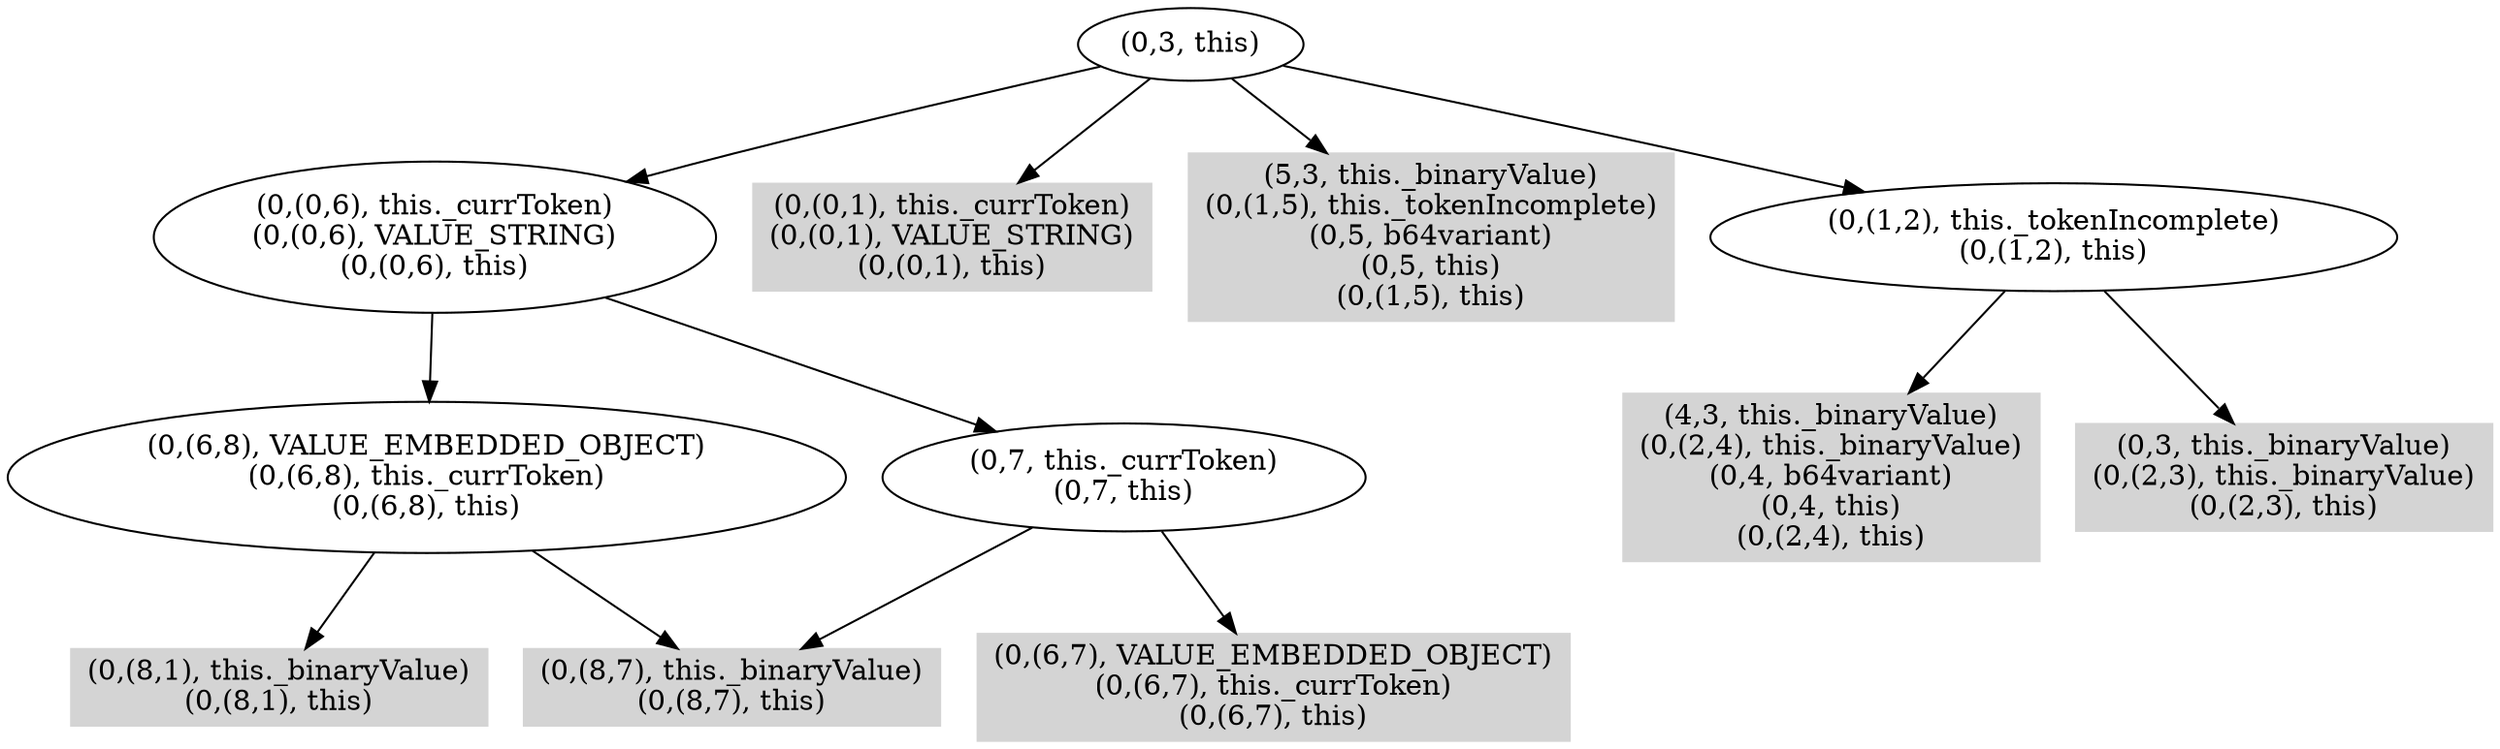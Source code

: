 digraph { 
92 [shape=box,style=filled,color=".0 .0 .83",label="(0,(8,7), this._binaryValue)\n(0,(8,7), this)"];
93 [shape=box,style=filled,color=".0 .0 .83",label="(0,(8,1), this._binaryValue)\n(0,(8,1), this)"];
94 [label="(0,(6,8), VALUE_EMBEDDED_OBJECT)\n(0,(6,8), this._currToken)\n(0,(6,8), this)"];
95 [shape=box,style=filled,color=".0 .0 .83",label="(0,(6,7), VALUE_EMBEDDED_OBJECT)\n(0,(6,7), this._currToken)\n(0,(6,7), this)"];
96 [label="(0,7, this._currToken)\n(0,7, this)"];
97 [label="(0,(0,6), this._currToken)\n(0,(0,6), VALUE_STRING)\n(0,(0,6), this)"];
98 [shape=box,style=filled,color=".0 .0 .83",label="(0,(0,1), this._currToken)\n(0,(0,1), VALUE_STRING)\n(0,(0,1), this)"];
99 [shape=box,style=filled,color=".0 .0 .83",label="(5,3, this._binaryValue)\n(0,(1,5), this._tokenIncomplete)\n(0,5, b64variant)\n(0,5, this)\n(0,(1,5), this)"];
100 [shape=box,style=filled,color=".0 .0 .83",label="(4,3, this._binaryValue)\n(0,(2,4), this._binaryValue)\n(0,4, b64variant)\n(0,4, this)\n(0,(2,4), this)"];
101 [shape=box,style=filled,color=".0 .0 .83",label="(0,3, this._binaryValue)\n(0,(2,3), this._binaryValue)\n(0,(2,3), this)"];
102 [label="(0,(1,2), this._tokenIncomplete)\n(0,(1,2), this)"];
103 [label="(0,3, this)"];
94 -> 92;
94 -> 93;
96 -> 92;
96 -> 95;
97 -> 94;
97 -> 96;
102 -> 100;
102 -> 101;
103 -> 97;
103 -> 98;
103 -> 99;
103 -> 102;
}